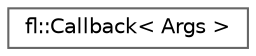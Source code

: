 digraph "Graphical Class Hierarchy"
{
 // LATEX_PDF_SIZE
  bgcolor="transparent";
  edge [fontname=Helvetica,fontsize=10,labelfontname=Helvetica,labelfontsize=10];
  node [fontname=Helvetica,fontsize=10,shape=box,height=0.2,width=0.4];
  rankdir="LR";
  Node0 [id="Node000000",label="fl::Callback\< Args \>",height=0.2,width=0.4,color="grey40", fillcolor="white", style="filled",URL="$de/d03/classfl_1_1_callback.html",tooltip=" "];
}
